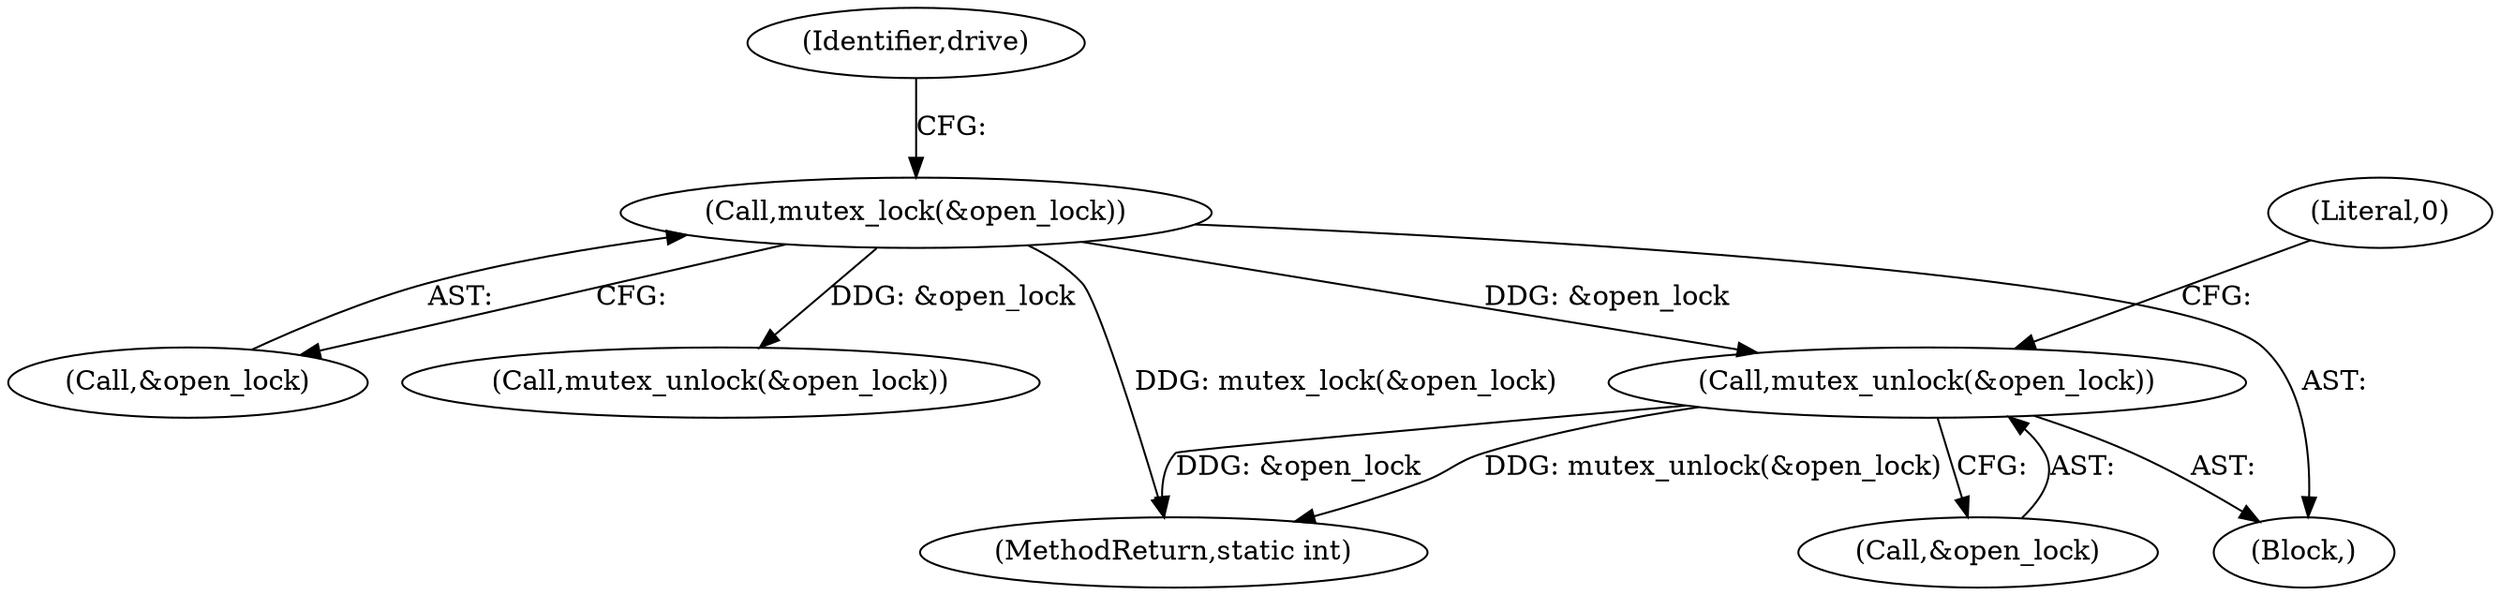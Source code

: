 digraph "0_linux_f3554aeb991214cbfafd17d55e2bfddb50282e32@API" {
"1000272" [label="(Call,mutex_unlock(&open_lock))"];
"1000181" [label="(Call,mutex_lock(&open_lock))"];
"1000173" [label="(Block,)"];
"1000385" [label="(Literal,0)"];
"1000386" [label="(MethodReturn,static int)"];
"1000186" [label="(Identifier,drive)"];
"1000181" [label="(Call,mutex_lock(&open_lock))"];
"1000182" [label="(Call,&open_lock)"];
"1000273" [label="(Call,&open_lock)"];
"1000188" [label="(Call,mutex_unlock(&open_lock))"];
"1000272" [label="(Call,mutex_unlock(&open_lock))"];
"1000272" -> "1000173"  [label="AST: "];
"1000272" -> "1000273"  [label="CFG: "];
"1000273" -> "1000272"  [label="AST: "];
"1000385" -> "1000272"  [label="CFG: "];
"1000272" -> "1000386"  [label="DDG: &open_lock"];
"1000272" -> "1000386"  [label="DDG: mutex_unlock(&open_lock)"];
"1000181" -> "1000272"  [label="DDG: &open_lock"];
"1000181" -> "1000173"  [label="AST: "];
"1000181" -> "1000182"  [label="CFG: "];
"1000182" -> "1000181"  [label="AST: "];
"1000186" -> "1000181"  [label="CFG: "];
"1000181" -> "1000386"  [label="DDG: mutex_lock(&open_lock)"];
"1000181" -> "1000188"  [label="DDG: &open_lock"];
}

